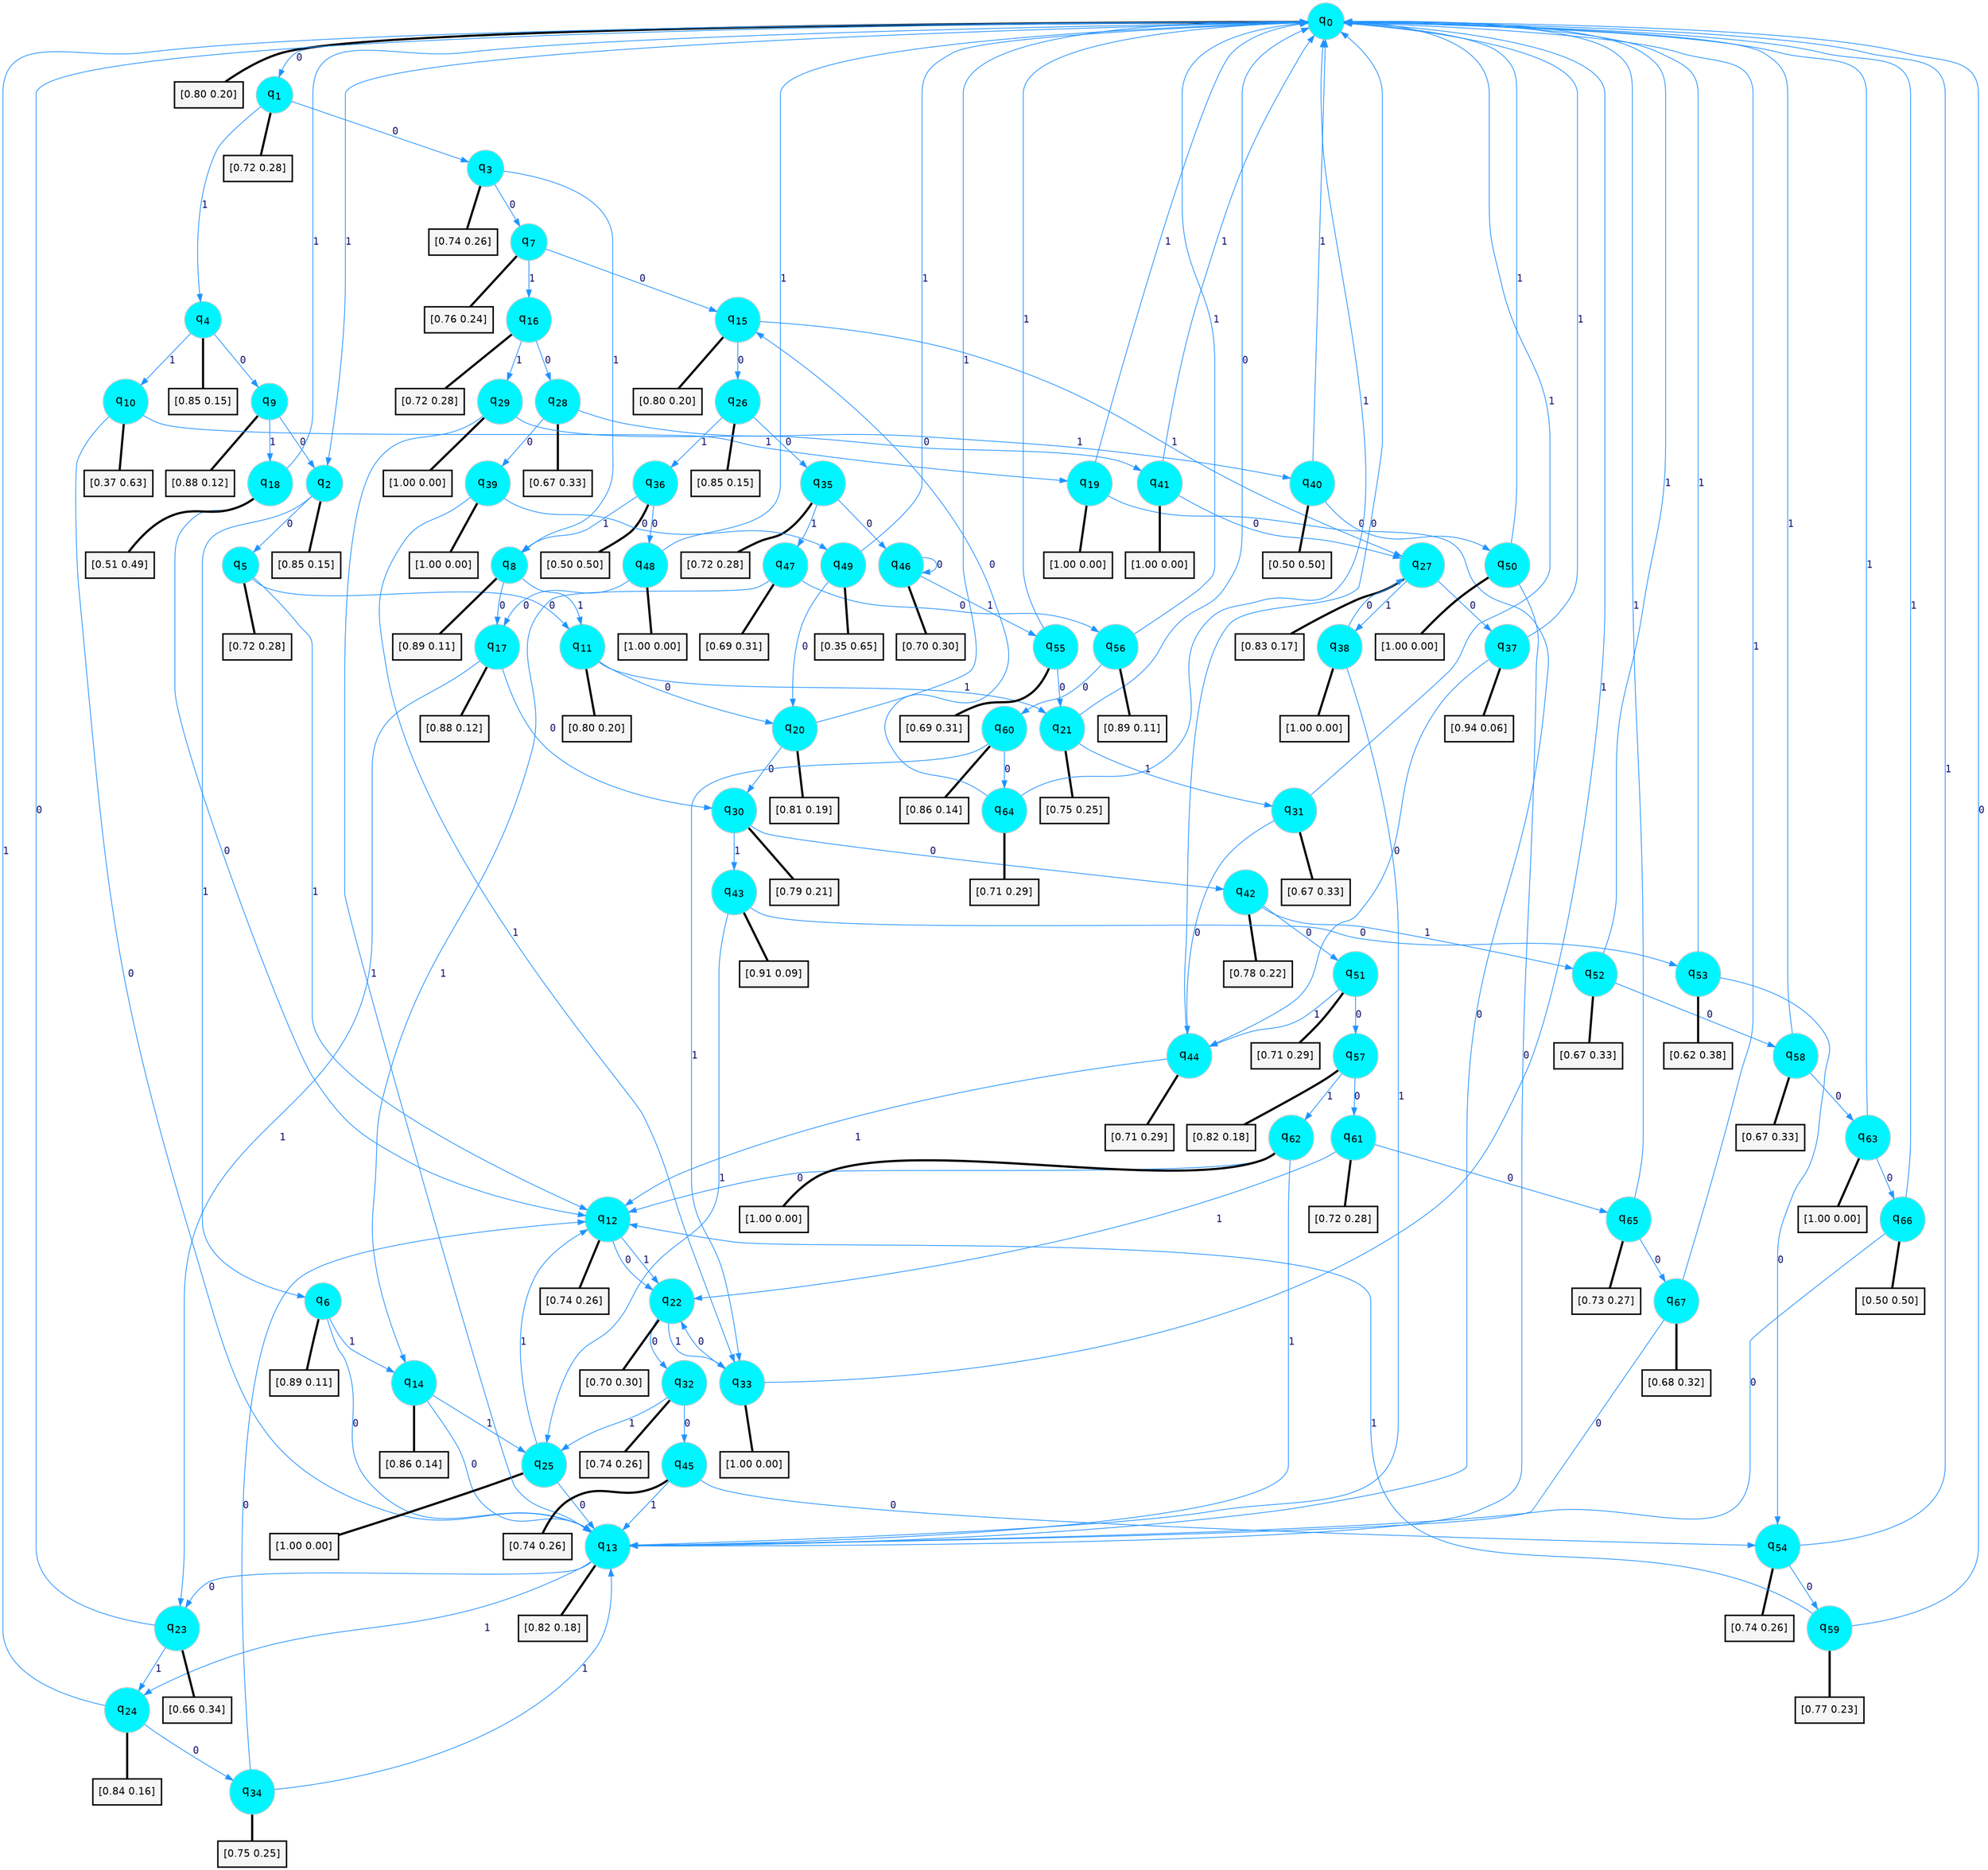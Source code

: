 digraph G {
graph [
bgcolor=transparent, dpi=300, rankdir=TD, size="40,25"];
node [
color=gray, fillcolor=turquoise1, fontcolor=black, fontname=Helvetica, fontsize=16, fontweight=bold, shape=circle, style=filled];
edge [
arrowsize=1, color=dodgerblue1, fontcolor=midnightblue, fontname=courier, fontweight=bold, penwidth=1, style=solid, weight=20];
0[label=<q<SUB>0</SUB>>];
1[label=<q<SUB>1</SUB>>];
2[label=<q<SUB>2</SUB>>];
3[label=<q<SUB>3</SUB>>];
4[label=<q<SUB>4</SUB>>];
5[label=<q<SUB>5</SUB>>];
6[label=<q<SUB>6</SUB>>];
7[label=<q<SUB>7</SUB>>];
8[label=<q<SUB>8</SUB>>];
9[label=<q<SUB>9</SUB>>];
10[label=<q<SUB>10</SUB>>];
11[label=<q<SUB>11</SUB>>];
12[label=<q<SUB>12</SUB>>];
13[label=<q<SUB>13</SUB>>];
14[label=<q<SUB>14</SUB>>];
15[label=<q<SUB>15</SUB>>];
16[label=<q<SUB>16</SUB>>];
17[label=<q<SUB>17</SUB>>];
18[label=<q<SUB>18</SUB>>];
19[label=<q<SUB>19</SUB>>];
20[label=<q<SUB>20</SUB>>];
21[label=<q<SUB>21</SUB>>];
22[label=<q<SUB>22</SUB>>];
23[label=<q<SUB>23</SUB>>];
24[label=<q<SUB>24</SUB>>];
25[label=<q<SUB>25</SUB>>];
26[label=<q<SUB>26</SUB>>];
27[label=<q<SUB>27</SUB>>];
28[label=<q<SUB>28</SUB>>];
29[label=<q<SUB>29</SUB>>];
30[label=<q<SUB>30</SUB>>];
31[label=<q<SUB>31</SUB>>];
32[label=<q<SUB>32</SUB>>];
33[label=<q<SUB>33</SUB>>];
34[label=<q<SUB>34</SUB>>];
35[label=<q<SUB>35</SUB>>];
36[label=<q<SUB>36</SUB>>];
37[label=<q<SUB>37</SUB>>];
38[label=<q<SUB>38</SUB>>];
39[label=<q<SUB>39</SUB>>];
40[label=<q<SUB>40</SUB>>];
41[label=<q<SUB>41</SUB>>];
42[label=<q<SUB>42</SUB>>];
43[label=<q<SUB>43</SUB>>];
44[label=<q<SUB>44</SUB>>];
45[label=<q<SUB>45</SUB>>];
46[label=<q<SUB>46</SUB>>];
47[label=<q<SUB>47</SUB>>];
48[label=<q<SUB>48</SUB>>];
49[label=<q<SUB>49</SUB>>];
50[label=<q<SUB>50</SUB>>];
51[label=<q<SUB>51</SUB>>];
52[label=<q<SUB>52</SUB>>];
53[label=<q<SUB>53</SUB>>];
54[label=<q<SUB>54</SUB>>];
55[label=<q<SUB>55</SUB>>];
56[label=<q<SUB>56</SUB>>];
57[label=<q<SUB>57</SUB>>];
58[label=<q<SUB>58</SUB>>];
59[label=<q<SUB>59</SUB>>];
60[label=<q<SUB>60</SUB>>];
61[label=<q<SUB>61</SUB>>];
62[label=<q<SUB>62</SUB>>];
63[label=<q<SUB>63</SUB>>];
64[label=<q<SUB>64</SUB>>];
65[label=<q<SUB>65</SUB>>];
66[label=<q<SUB>66</SUB>>];
67[label=<q<SUB>67</SUB>>];
68[label="[0.80 0.20]", shape=box,fontcolor=black, fontname=Helvetica, fontsize=14, penwidth=2, fillcolor=whitesmoke,color=black];
69[label="[0.72 0.28]", shape=box,fontcolor=black, fontname=Helvetica, fontsize=14, penwidth=2, fillcolor=whitesmoke,color=black];
70[label="[0.85 0.15]", shape=box,fontcolor=black, fontname=Helvetica, fontsize=14, penwidth=2, fillcolor=whitesmoke,color=black];
71[label="[0.74 0.26]", shape=box,fontcolor=black, fontname=Helvetica, fontsize=14, penwidth=2, fillcolor=whitesmoke,color=black];
72[label="[0.85 0.15]", shape=box,fontcolor=black, fontname=Helvetica, fontsize=14, penwidth=2, fillcolor=whitesmoke,color=black];
73[label="[0.72 0.28]", shape=box,fontcolor=black, fontname=Helvetica, fontsize=14, penwidth=2, fillcolor=whitesmoke,color=black];
74[label="[0.89 0.11]", shape=box,fontcolor=black, fontname=Helvetica, fontsize=14, penwidth=2, fillcolor=whitesmoke,color=black];
75[label="[0.76 0.24]", shape=box,fontcolor=black, fontname=Helvetica, fontsize=14, penwidth=2, fillcolor=whitesmoke,color=black];
76[label="[0.89 0.11]", shape=box,fontcolor=black, fontname=Helvetica, fontsize=14, penwidth=2, fillcolor=whitesmoke,color=black];
77[label="[0.88 0.12]", shape=box,fontcolor=black, fontname=Helvetica, fontsize=14, penwidth=2, fillcolor=whitesmoke,color=black];
78[label="[0.37 0.63]", shape=box,fontcolor=black, fontname=Helvetica, fontsize=14, penwidth=2, fillcolor=whitesmoke,color=black];
79[label="[0.80 0.20]", shape=box,fontcolor=black, fontname=Helvetica, fontsize=14, penwidth=2, fillcolor=whitesmoke,color=black];
80[label="[0.74 0.26]", shape=box,fontcolor=black, fontname=Helvetica, fontsize=14, penwidth=2, fillcolor=whitesmoke,color=black];
81[label="[0.82 0.18]", shape=box,fontcolor=black, fontname=Helvetica, fontsize=14, penwidth=2, fillcolor=whitesmoke,color=black];
82[label="[0.86 0.14]", shape=box,fontcolor=black, fontname=Helvetica, fontsize=14, penwidth=2, fillcolor=whitesmoke,color=black];
83[label="[0.80 0.20]", shape=box,fontcolor=black, fontname=Helvetica, fontsize=14, penwidth=2, fillcolor=whitesmoke,color=black];
84[label="[0.72 0.28]", shape=box,fontcolor=black, fontname=Helvetica, fontsize=14, penwidth=2, fillcolor=whitesmoke,color=black];
85[label="[0.88 0.12]", shape=box,fontcolor=black, fontname=Helvetica, fontsize=14, penwidth=2, fillcolor=whitesmoke,color=black];
86[label="[0.51 0.49]", shape=box,fontcolor=black, fontname=Helvetica, fontsize=14, penwidth=2, fillcolor=whitesmoke,color=black];
87[label="[1.00 0.00]", shape=box,fontcolor=black, fontname=Helvetica, fontsize=14, penwidth=2, fillcolor=whitesmoke,color=black];
88[label="[0.81 0.19]", shape=box,fontcolor=black, fontname=Helvetica, fontsize=14, penwidth=2, fillcolor=whitesmoke,color=black];
89[label="[0.75 0.25]", shape=box,fontcolor=black, fontname=Helvetica, fontsize=14, penwidth=2, fillcolor=whitesmoke,color=black];
90[label="[0.70 0.30]", shape=box,fontcolor=black, fontname=Helvetica, fontsize=14, penwidth=2, fillcolor=whitesmoke,color=black];
91[label="[0.66 0.34]", shape=box,fontcolor=black, fontname=Helvetica, fontsize=14, penwidth=2, fillcolor=whitesmoke,color=black];
92[label="[0.84 0.16]", shape=box,fontcolor=black, fontname=Helvetica, fontsize=14, penwidth=2, fillcolor=whitesmoke,color=black];
93[label="[1.00 0.00]", shape=box,fontcolor=black, fontname=Helvetica, fontsize=14, penwidth=2, fillcolor=whitesmoke,color=black];
94[label="[0.85 0.15]", shape=box,fontcolor=black, fontname=Helvetica, fontsize=14, penwidth=2, fillcolor=whitesmoke,color=black];
95[label="[0.83 0.17]", shape=box,fontcolor=black, fontname=Helvetica, fontsize=14, penwidth=2, fillcolor=whitesmoke,color=black];
96[label="[0.67 0.33]", shape=box,fontcolor=black, fontname=Helvetica, fontsize=14, penwidth=2, fillcolor=whitesmoke,color=black];
97[label="[1.00 0.00]", shape=box,fontcolor=black, fontname=Helvetica, fontsize=14, penwidth=2, fillcolor=whitesmoke,color=black];
98[label="[0.79 0.21]", shape=box,fontcolor=black, fontname=Helvetica, fontsize=14, penwidth=2, fillcolor=whitesmoke,color=black];
99[label="[0.67 0.33]", shape=box,fontcolor=black, fontname=Helvetica, fontsize=14, penwidth=2, fillcolor=whitesmoke,color=black];
100[label="[0.74 0.26]", shape=box,fontcolor=black, fontname=Helvetica, fontsize=14, penwidth=2, fillcolor=whitesmoke,color=black];
101[label="[1.00 0.00]", shape=box,fontcolor=black, fontname=Helvetica, fontsize=14, penwidth=2, fillcolor=whitesmoke,color=black];
102[label="[0.75 0.25]", shape=box,fontcolor=black, fontname=Helvetica, fontsize=14, penwidth=2, fillcolor=whitesmoke,color=black];
103[label="[0.72 0.28]", shape=box,fontcolor=black, fontname=Helvetica, fontsize=14, penwidth=2, fillcolor=whitesmoke,color=black];
104[label="[0.50 0.50]", shape=box,fontcolor=black, fontname=Helvetica, fontsize=14, penwidth=2, fillcolor=whitesmoke,color=black];
105[label="[0.94 0.06]", shape=box,fontcolor=black, fontname=Helvetica, fontsize=14, penwidth=2, fillcolor=whitesmoke,color=black];
106[label="[1.00 0.00]", shape=box,fontcolor=black, fontname=Helvetica, fontsize=14, penwidth=2, fillcolor=whitesmoke,color=black];
107[label="[1.00 0.00]", shape=box,fontcolor=black, fontname=Helvetica, fontsize=14, penwidth=2, fillcolor=whitesmoke,color=black];
108[label="[0.50 0.50]", shape=box,fontcolor=black, fontname=Helvetica, fontsize=14, penwidth=2, fillcolor=whitesmoke,color=black];
109[label="[1.00 0.00]", shape=box,fontcolor=black, fontname=Helvetica, fontsize=14, penwidth=2, fillcolor=whitesmoke,color=black];
110[label="[0.78 0.22]", shape=box,fontcolor=black, fontname=Helvetica, fontsize=14, penwidth=2, fillcolor=whitesmoke,color=black];
111[label="[0.91 0.09]", shape=box,fontcolor=black, fontname=Helvetica, fontsize=14, penwidth=2, fillcolor=whitesmoke,color=black];
112[label="[0.71 0.29]", shape=box,fontcolor=black, fontname=Helvetica, fontsize=14, penwidth=2, fillcolor=whitesmoke,color=black];
113[label="[0.74 0.26]", shape=box,fontcolor=black, fontname=Helvetica, fontsize=14, penwidth=2, fillcolor=whitesmoke,color=black];
114[label="[0.70 0.30]", shape=box,fontcolor=black, fontname=Helvetica, fontsize=14, penwidth=2, fillcolor=whitesmoke,color=black];
115[label="[0.69 0.31]", shape=box,fontcolor=black, fontname=Helvetica, fontsize=14, penwidth=2, fillcolor=whitesmoke,color=black];
116[label="[1.00 0.00]", shape=box,fontcolor=black, fontname=Helvetica, fontsize=14, penwidth=2, fillcolor=whitesmoke,color=black];
117[label="[0.35 0.65]", shape=box,fontcolor=black, fontname=Helvetica, fontsize=14, penwidth=2, fillcolor=whitesmoke,color=black];
118[label="[1.00 0.00]", shape=box,fontcolor=black, fontname=Helvetica, fontsize=14, penwidth=2, fillcolor=whitesmoke,color=black];
119[label="[0.71 0.29]", shape=box,fontcolor=black, fontname=Helvetica, fontsize=14, penwidth=2, fillcolor=whitesmoke,color=black];
120[label="[0.67 0.33]", shape=box,fontcolor=black, fontname=Helvetica, fontsize=14, penwidth=2, fillcolor=whitesmoke,color=black];
121[label="[0.62 0.38]", shape=box,fontcolor=black, fontname=Helvetica, fontsize=14, penwidth=2, fillcolor=whitesmoke,color=black];
122[label="[0.74 0.26]", shape=box,fontcolor=black, fontname=Helvetica, fontsize=14, penwidth=2, fillcolor=whitesmoke,color=black];
123[label="[0.69 0.31]", shape=box,fontcolor=black, fontname=Helvetica, fontsize=14, penwidth=2, fillcolor=whitesmoke,color=black];
124[label="[0.89 0.11]", shape=box,fontcolor=black, fontname=Helvetica, fontsize=14, penwidth=2, fillcolor=whitesmoke,color=black];
125[label="[0.82 0.18]", shape=box,fontcolor=black, fontname=Helvetica, fontsize=14, penwidth=2, fillcolor=whitesmoke,color=black];
126[label="[0.67 0.33]", shape=box,fontcolor=black, fontname=Helvetica, fontsize=14, penwidth=2, fillcolor=whitesmoke,color=black];
127[label="[0.77 0.23]", shape=box,fontcolor=black, fontname=Helvetica, fontsize=14, penwidth=2, fillcolor=whitesmoke,color=black];
128[label="[0.86 0.14]", shape=box,fontcolor=black, fontname=Helvetica, fontsize=14, penwidth=2, fillcolor=whitesmoke,color=black];
129[label="[0.72 0.28]", shape=box,fontcolor=black, fontname=Helvetica, fontsize=14, penwidth=2, fillcolor=whitesmoke,color=black];
130[label="[1.00 0.00]", shape=box,fontcolor=black, fontname=Helvetica, fontsize=14, penwidth=2, fillcolor=whitesmoke,color=black];
131[label="[1.00 0.00]", shape=box,fontcolor=black, fontname=Helvetica, fontsize=14, penwidth=2, fillcolor=whitesmoke,color=black];
132[label="[0.71 0.29]", shape=box,fontcolor=black, fontname=Helvetica, fontsize=14, penwidth=2, fillcolor=whitesmoke,color=black];
133[label="[0.73 0.27]", shape=box,fontcolor=black, fontname=Helvetica, fontsize=14, penwidth=2, fillcolor=whitesmoke,color=black];
134[label="[0.50 0.50]", shape=box,fontcolor=black, fontname=Helvetica, fontsize=14, penwidth=2, fillcolor=whitesmoke,color=black];
135[label="[0.68 0.32]", shape=box,fontcolor=black, fontname=Helvetica, fontsize=14, penwidth=2, fillcolor=whitesmoke,color=black];
0->1 [label=0];
0->2 [label=1];
0->68 [arrowhead=none, penwidth=3,color=black];
1->3 [label=0];
1->4 [label=1];
1->69 [arrowhead=none, penwidth=3,color=black];
2->5 [label=0];
2->6 [label=1];
2->70 [arrowhead=none, penwidth=3,color=black];
3->7 [label=0];
3->8 [label=1];
3->71 [arrowhead=none, penwidth=3,color=black];
4->9 [label=0];
4->10 [label=1];
4->72 [arrowhead=none, penwidth=3,color=black];
5->11 [label=0];
5->12 [label=1];
5->73 [arrowhead=none, penwidth=3,color=black];
6->13 [label=0];
6->14 [label=1];
6->74 [arrowhead=none, penwidth=3,color=black];
7->15 [label=0];
7->16 [label=1];
7->75 [arrowhead=none, penwidth=3,color=black];
8->17 [label=0];
8->11 [label=1];
8->76 [arrowhead=none, penwidth=3,color=black];
9->2 [label=0];
9->18 [label=1];
9->77 [arrowhead=none, penwidth=3,color=black];
10->13 [label=0];
10->19 [label=1];
10->78 [arrowhead=none, penwidth=3,color=black];
11->20 [label=0];
11->21 [label=1];
11->79 [arrowhead=none, penwidth=3,color=black];
12->22 [label=0];
12->22 [label=1];
12->80 [arrowhead=none, penwidth=3,color=black];
13->23 [label=0];
13->24 [label=1];
13->81 [arrowhead=none, penwidth=3,color=black];
14->13 [label=0];
14->25 [label=1];
14->82 [arrowhead=none, penwidth=3,color=black];
15->26 [label=0];
15->27 [label=1];
15->83 [arrowhead=none, penwidth=3,color=black];
16->28 [label=0];
16->29 [label=1];
16->84 [arrowhead=none, penwidth=3,color=black];
17->30 [label=0];
17->23 [label=1];
17->85 [arrowhead=none, penwidth=3,color=black];
18->12 [label=0];
18->0 [label=1];
18->86 [arrowhead=none, penwidth=3,color=black];
19->13 [label=0];
19->0 [label=1];
19->87 [arrowhead=none, penwidth=3,color=black];
20->30 [label=0];
20->0 [label=1];
20->88 [arrowhead=none, penwidth=3,color=black];
21->0 [label=0];
21->31 [label=1];
21->89 [arrowhead=none, penwidth=3,color=black];
22->32 [label=0];
22->33 [label=1];
22->90 [arrowhead=none, penwidth=3,color=black];
23->0 [label=0];
23->24 [label=1];
23->91 [arrowhead=none, penwidth=3,color=black];
24->34 [label=0];
24->0 [label=1];
24->92 [arrowhead=none, penwidth=3,color=black];
25->13 [label=0];
25->12 [label=1];
25->93 [arrowhead=none, penwidth=3,color=black];
26->35 [label=0];
26->36 [label=1];
26->94 [arrowhead=none, penwidth=3,color=black];
27->37 [label=0];
27->38 [label=1];
27->95 [arrowhead=none, penwidth=3,color=black];
28->39 [label=0];
28->40 [label=1];
28->96 [arrowhead=none, penwidth=3,color=black];
29->41 [label=0];
29->13 [label=1];
29->97 [arrowhead=none, penwidth=3,color=black];
30->42 [label=0];
30->43 [label=1];
30->98 [arrowhead=none, penwidth=3,color=black];
31->44 [label=0];
31->0 [label=1];
31->99 [arrowhead=none, penwidth=3,color=black];
32->45 [label=0];
32->25 [label=1];
32->100 [arrowhead=none, penwidth=3,color=black];
33->22 [label=0];
33->0 [label=1];
33->101 [arrowhead=none, penwidth=3,color=black];
34->12 [label=0];
34->13 [label=1];
34->102 [arrowhead=none, penwidth=3,color=black];
35->46 [label=0];
35->47 [label=1];
35->103 [arrowhead=none, penwidth=3,color=black];
36->48 [label=0];
36->8 [label=1];
36->104 [arrowhead=none, penwidth=3,color=black];
37->44 [label=0];
37->0 [label=1];
37->105 [arrowhead=none, penwidth=3,color=black];
38->27 [label=0];
38->13 [label=1];
38->106 [arrowhead=none, penwidth=3,color=black];
39->49 [label=0];
39->33 [label=1];
39->107 [arrowhead=none, penwidth=3,color=black];
40->50 [label=0];
40->0 [label=1];
40->108 [arrowhead=none, penwidth=3,color=black];
41->27 [label=0];
41->0 [label=1];
41->109 [arrowhead=none, penwidth=3,color=black];
42->51 [label=0];
42->52 [label=1];
42->110 [arrowhead=none, penwidth=3,color=black];
43->53 [label=0];
43->25 [label=1];
43->111 [arrowhead=none, penwidth=3,color=black];
44->0 [label=0];
44->12 [label=1];
44->112 [arrowhead=none, penwidth=3,color=black];
45->54 [label=0];
45->13 [label=1];
45->113 [arrowhead=none, penwidth=3,color=black];
46->46 [label=0];
46->55 [label=1];
46->114 [arrowhead=none, penwidth=3,color=black];
47->56 [label=0];
47->14 [label=1];
47->115 [arrowhead=none, penwidth=3,color=black];
48->17 [label=0];
48->0 [label=1];
48->116 [arrowhead=none, penwidth=3,color=black];
49->20 [label=0];
49->0 [label=1];
49->117 [arrowhead=none, penwidth=3,color=black];
50->13 [label=0];
50->0 [label=1];
50->118 [arrowhead=none, penwidth=3,color=black];
51->57 [label=0];
51->44 [label=1];
51->119 [arrowhead=none, penwidth=3,color=black];
52->58 [label=0];
52->0 [label=1];
52->120 [arrowhead=none, penwidth=3,color=black];
53->54 [label=0];
53->0 [label=1];
53->121 [arrowhead=none, penwidth=3,color=black];
54->59 [label=0];
54->0 [label=1];
54->122 [arrowhead=none, penwidth=3,color=black];
55->21 [label=0];
55->0 [label=1];
55->123 [arrowhead=none, penwidth=3,color=black];
56->60 [label=0];
56->0 [label=1];
56->124 [arrowhead=none, penwidth=3,color=black];
57->61 [label=0];
57->62 [label=1];
57->125 [arrowhead=none, penwidth=3,color=black];
58->63 [label=0];
58->0 [label=1];
58->126 [arrowhead=none, penwidth=3,color=black];
59->0 [label=0];
59->12 [label=1];
59->127 [arrowhead=none, penwidth=3,color=black];
60->64 [label=0];
60->33 [label=1];
60->128 [arrowhead=none, penwidth=3,color=black];
61->65 [label=0];
61->22 [label=1];
61->129 [arrowhead=none, penwidth=3,color=black];
62->12 [label=0];
62->13 [label=1];
62->130 [arrowhead=none, penwidth=3,color=black];
63->66 [label=0];
63->0 [label=1];
63->131 [arrowhead=none, penwidth=3,color=black];
64->15 [label=0];
64->0 [label=1];
64->132 [arrowhead=none, penwidth=3,color=black];
65->67 [label=0];
65->0 [label=1];
65->133 [arrowhead=none, penwidth=3,color=black];
66->13 [label=0];
66->0 [label=1];
66->134 [arrowhead=none, penwidth=3,color=black];
67->13 [label=0];
67->0 [label=1];
67->135 [arrowhead=none, penwidth=3,color=black];
}
